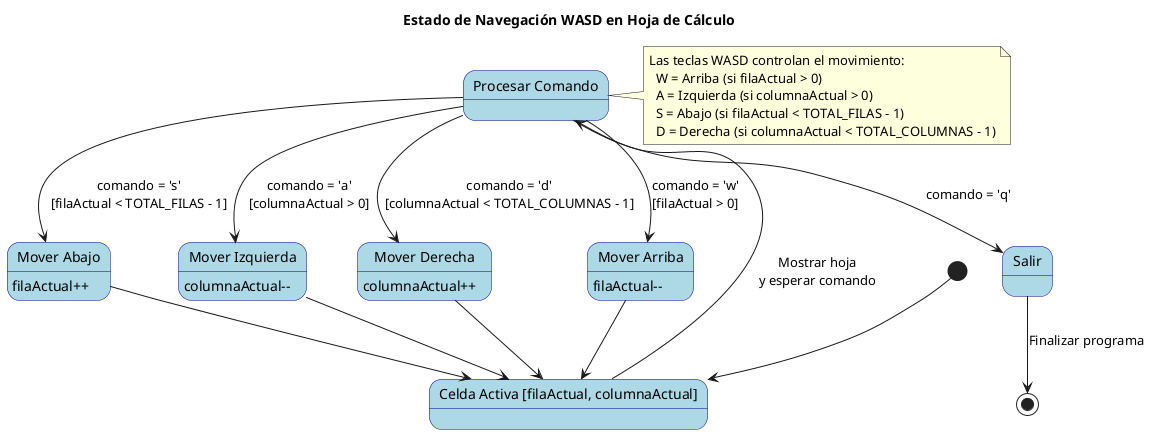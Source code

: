 @startuml
skinparam state {
  BackgroundColor LightBlue
  BorderColor DarkBlue
  FontSize 14
}

title Estado de Navegación WASD en Hoja de Cálculo

state "Celda Activa [filaActual, columnaActual]" as CeldaActiva

state "Procesar Comando" as ProcesarComando
state "Mover Arriba" as MoverArriba : filaActual--
state "Mover Abajo" as MoverAbajo : filaActual++
state "Mover Izquierda" as MoverIzquierda : columnaActual--
state "Mover Derecha" as MoverDerecha : columnaActual++
state "Salir" as Salir

[*] --> CeldaActiva
CeldaActiva --> ProcesarComando : Mostrar hoja\ny esperar comando

ProcesarComando --> MoverArriba : comando = 'w'\n[filaActual > 0]
ProcesarComando --> MoverAbajo : comando = 's'\n[filaActual < TOTAL_FILAS - 1]
ProcesarComando --> MoverIzquierda : comando = 'a'\n[columnaActual > 0]
ProcesarComando --> MoverDerecha : comando = 'd'\n[columnaActual < TOTAL_COLUMNAS - 1]
ProcesarComando --> Salir : comando = 'q'

MoverArriba --> CeldaActiva
MoverAbajo --> CeldaActiva
MoverIzquierda --> CeldaActiva
MoverDerecha --> CeldaActiva

Salir --> [*] : Finalizar programa

note right of ProcesarComando
  Las teclas WASD controlan el movimiento:
    W = Arriba (si filaActual > 0)
    A = Izquierda (si columnaActual > 0)
    S = Abajo (si filaActual < TOTAL_FILAS - 1)
    D = Derecha (si columnaActual < TOTAL_COLUMNAS - 1)
end note
@enduml
